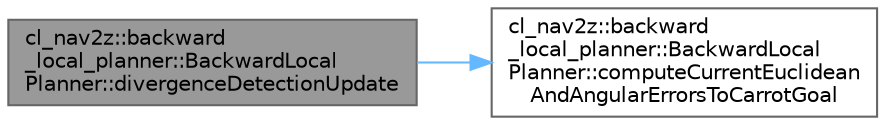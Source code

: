 digraph "cl_nav2z::backward_local_planner::BackwardLocalPlanner::divergenceDetectionUpdate"
{
 // LATEX_PDF_SIZE
  bgcolor="transparent";
  edge [fontname=Helvetica,fontsize=10,labelfontname=Helvetica,labelfontsize=10];
  node [fontname=Helvetica,fontsize=10,shape=box,height=0.2,width=0.4];
  rankdir="LR";
  Node1 [label="cl_nav2z::backward\l_local_planner::BackwardLocal\lPlanner::divergenceDetectionUpdate",height=0.2,width=0.4,color="gray40", fillcolor="grey60", style="filled", fontcolor="black",tooltip=" "];
  Node1 -> Node2 [color="steelblue1",style="solid"];
  Node2 [label="cl_nav2z::backward\l_local_planner::BackwardLocal\lPlanner::computeCurrentEuclidean\lAndAngularErrorsToCarrotGoal",height=0.2,width=0.4,color="grey40", fillcolor="white", style="filled",URL="$classcl__nav2z_1_1backward__local__planner_1_1BackwardLocalPlanner.html#aae4124b8b7b8bb69b5415ec03e4d152b",tooltip=" "];
}
